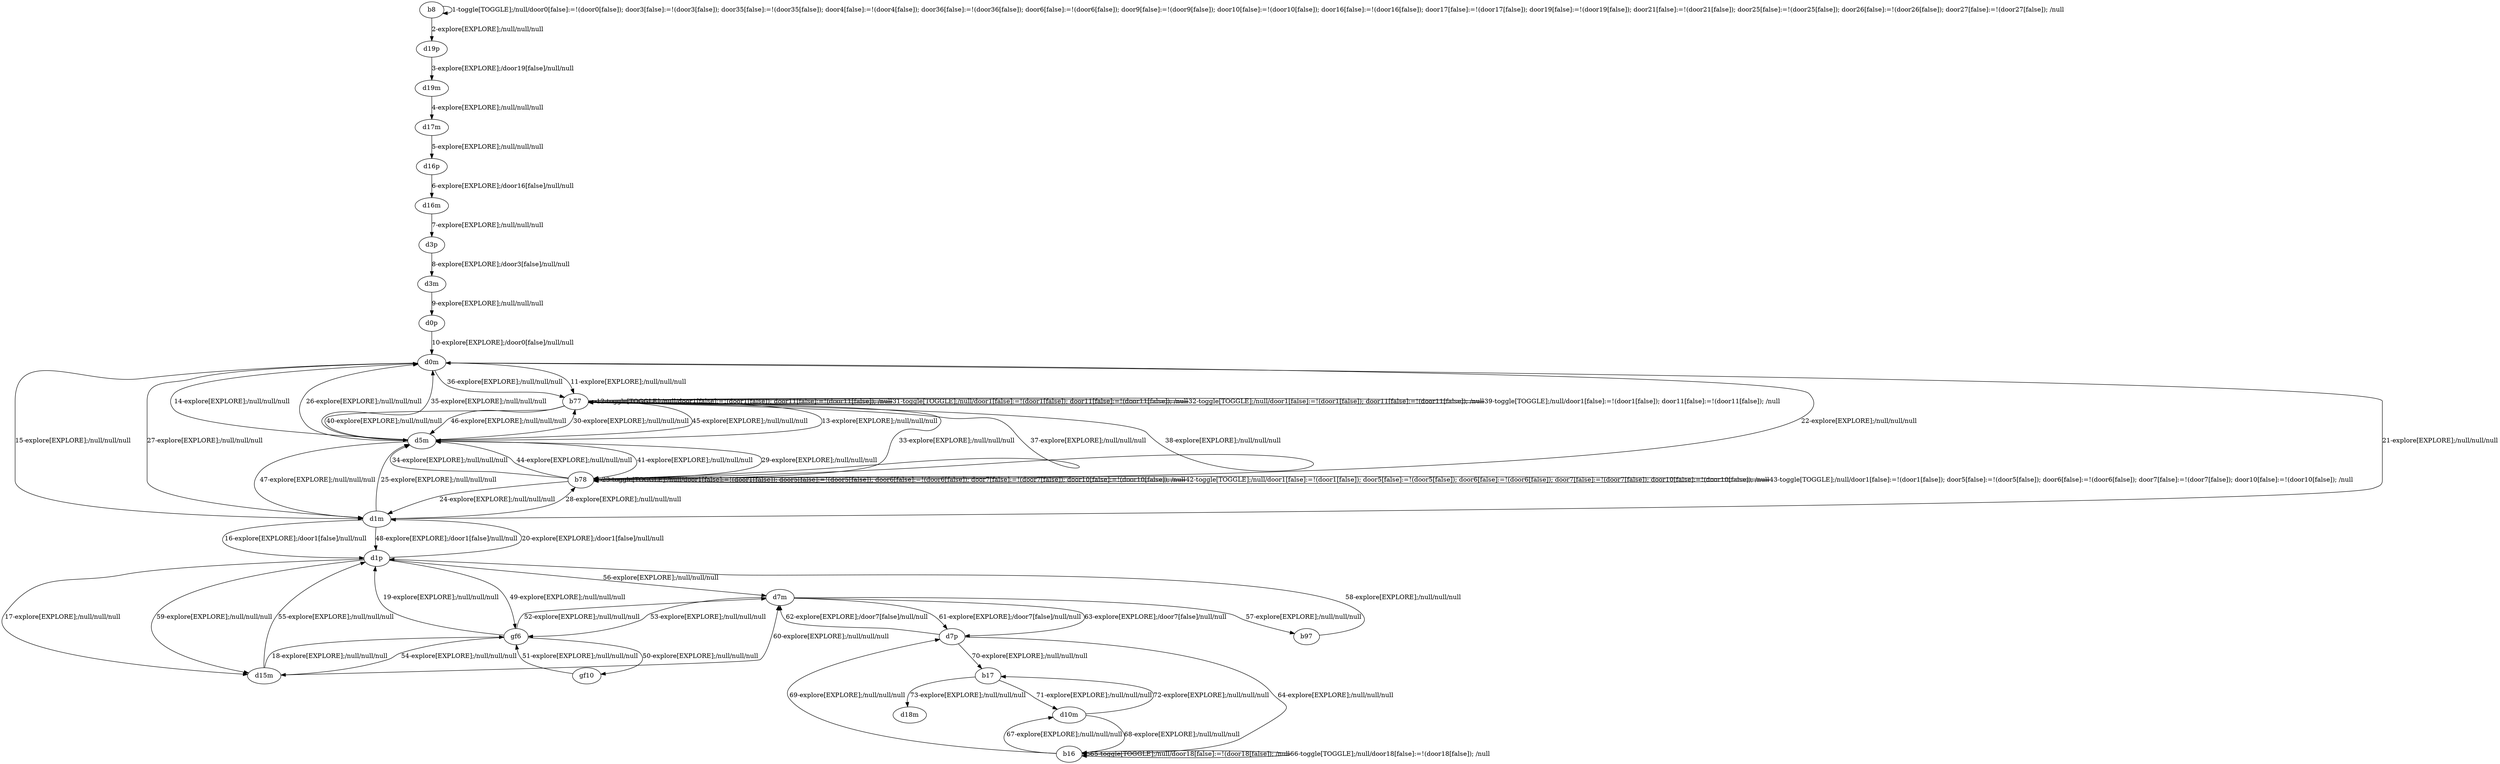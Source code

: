 # Total number of goals covered by this test: 2
# b16 --> d10m
# d10m --> b16

digraph g {
"b8" -> "b8" [label = "1-toggle[TOGGLE];/null/door0[false]:=!(door0[false]); door3[false]:=!(door3[false]); door35[false]:=!(door35[false]); door4[false]:=!(door4[false]); door36[false]:=!(door36[false]); door6[false]:=!(door6[false]); door9[false]:=!(door9[false]); door10[false]:=!(door10[false]); door16[false]:=!(door16[false]); door17[false]:=!(door17[false]); door19[false]:=!(door19[false]); door21[false]:=!(door21[false]); door25[false]:=!(door25[false]); door26[false]:=!(door26[false]); door27[false]:=!(door27[false]); /null"];
"b8" -> "d19p" [label = "2-explore[EXPLORE];/null/null/null"];
"d19p" -> "d19m" [label = "3-explore[EXPLORE];/door19[false]/null/null"];
"d19m" -> "d17m" [label = "4-explore[EXPLORE];/null/null/null"];
"d17m" -> "d16p" [label = "5-explore[EXPLORE];/null/null/null"];
"d16p" -> "d16m" [label = "6-explore[EXPLORE];/door16[false]/null/null"];
"d16m" -> "d3p" [label = "7-explore[EXPLORE];/null/null/null"];
"d3p" -> "d3m" [label = "8-explore[EXPLORE];/door3[false]/null/null"];
"d3m" -> "d0p" [label = "9-explore[EXPLORE];/null/null/null"];
"d0p" -> "d0m" [label = "10-explore[EXPLORE];/door0[false]/null/null"];
"d0m" -> "b77" [label = "11-explore[EXPLORE];/null/null/null"];
"b77" -> "b77" [label = "12-toggle[TOGGLE];/null/door1[false]:=!(door1[false]); door11[false]:=!(door11[false]); /null"];
"b77" -> "d5m" [label = "13-explore[EXPLORE];/null/null/null"];
"d5m" -> "d0m" [label = "14-explore[EXPLORE];/null/null/null"];
"d0m" -> "d1m" [label = "15-explore[EXPLORE];/null/null/null"];
"d1m" -> "d1p" [label = "16-explore[EXPLORE];/door1[false]/null/null"];
"d1p" -> "d15m" [label = "17-explore[EXPLORE];/null/null/null"];
"d15m" -> "gf6" [label = "18-explore[EXPLORE];/null/null/null"];
"gf6" -> "d1p" [label = "19-explore[EXPLORE];/null/null/null"];
"d1p" -> "d1m" [label = "20-explore[EXPLORE];/door1[false]/null/null"];
"d1m" -> "d0m" [label = "21-explore[EXPLORE];/null/null/null"];
"d0m" -> "b78" [label = "22-explore[EXPLORE];/null/null/null"];
"b78" -> "b78" [label = "23-toggle[TOGGLE];/null/door1[false]:=!(door1[false]); door5[false]:=!(door5[false]); door6[false]:=!(door6[false]); door7[false]:=!(door7[false]); door10[false]:=!(door10[false]); /null"];
"b78" -> "d1m" [label = "24-explore[EXPLORE];/null/null/null"];
"d1m" -> "d5m" [label = "25-explore[EXPLORE];/null/null/null"];
"d5m" -> "d0m" [label = "26-explore[EXPLORE];/null/null/null"];
"d0m" -> "d1m" [label = "27-explore[EXPLORE];/null/null/null"];
"d1m" -> "b78" [label = "28-explore[EXPLORE];/null/null/null"];
"b78" -> "d5m" [label = "29-explore[EXPLORE];/null/null/null"];
"d5m" -> "b77" [label = "30-explore[EXPLORE];/null/null/null"];
"b77" -> "b77" [label = "31-toggle[TOGGLE];/null/door1[false]:=!(door1[false]); door11[false]:=!(door11[false]); /null"];
"b77" -> "b77" [label = "32-toggle[TOGGLE];/null/door1[false]:=!(door1[false]); door11[false]:=!(door11[false]); /null"];
"b77" -> "b78" [label = "33-explore[EXPLORE];/null/null/null"];
"b78" -> "d5m" [label = "34-explore[EXPLORE];/null/null/null"];
"d5m" -> "d0m" [label = "35-explore[EXPLORE];/null/null/null"];
"d0m" -> "b77" [label = "36-explore[EXPLORE];/null/null/null"];
"b77" -> "b78" [label = "37-explore[EXPLORE];/null/null/null"];
"b78" -> "b77" [label = "38-explore[EXPLORE];/null/null/null"];
"b77" -> "b77" [label = "39-toggle[TOGGLE];/null/door1[false]:=!(door1[false]); door11[false]:=!(door11[false]); /null"];
"b77" -> "d5m" [label = "40-explore[EXPLORE];/null/null/null"];
"d5m" -> "b78" [label = "41-explore[EXPLORE];/null/null/null"];
"b78" -> "b78" [label = "42-toggle[TOGGLE];/null/door1[false]:=!(door1[false]); door5[false]:=!(door5[false]); door6[false]:=!(door6[false]); door7[false]:=!(door7[false]); door10[false]:=!(door10[false]); /null"];
"b78" -> "b78" [label = "43-toggle[TOGGLE];/null/door1[false]:=!(door1[false]); door5[false]:=!(door5[false]); door6[false]:=!(door6[false]); door7[false]:=!(door7[false]); door10[false]:=!(door10[false]); /null"];
"b78" -> "d5m" [label = "44-explore[EXPLORE];/null/null/null"];
"d5m" -> "b77" [label = "45-explore[EXPLORE];/null/null/null"];
"b77" -> "d5m" [label = "46-explore[EXPLORE];/null/null/null"];
"d5m" -> "d1m" [label = "47-explore[EXPLORE];/null/null/null"];
"d1m" -> "d1p" [label = "48-explore[EXPLORE];/door1[false]/null/null"];
"d1p" -> "gf6" [label = "49-explore[EXPLORE];/null/null/null"];
"gf6" -> "gf10" [label = "50-explore[EXPLORE];/null/null/null"];
"gf10" -> "gf6" [label = "51-explore[EXPLORE];/null/null/null"];
"gf6" -> "d7m" [label = "52-explore[EXPLORE];/null/null/null"];
"d7m" -> "gf6" [label = "53-explore[EXPLORE];/null/null/null"];
"gf6" -> "d15m" [label = "54-explore[EXPLORE];/null/null/null"];
"d15m" -> "d1p" [label = "55-explore[EXPLORE];/null/null/null"];
"d1p" -> "d7m" [label = "56-explore[EXPLORE];/null/null/null"];
"d7m" -> "b97" [label = "57-explore[EXPLORE];/null/null/null"];
"b97" -> "d1p" [label = "58-explore[EXPLORE];/null/null/null"];
"d1p" -> "d15m" [label = "59-explore[EXPLORE];/null/null/null"];
"d15m" -> "d7m" [label = "60-explore[EXPLORE];/null/null/null"];
"d7m" -> "d7p" [label = "61-explore[EXPLORE];/door7[false]/null/null"];
"d7p" -> "d7m" [label = "62-explore[EXPLORE];/door7[false]/null/null"];
"d7m" -> "d7p" [label = "63-explore[EXPLORE];/door7[false]/null/null"];
"d7p" -> "b16" [label = "64-explore[EXPLORE];/null/null/null"];
"b16" -> "b16" [label = "65-toggle[TOGGLE];/null/door18[false]:=!(door18[false]); /null"];
"b16" -> "b16" [label = "66-toggle[TOGGLE];/null/door18[false]:=!(door18[false]); /null"];
"b16" -> "d10m" [label = "67-explore[EXPLORE];/null/null/null"];
"d10m" -> "b16" [label = "68-explore[EXPLORE];/null/null/null"];
"b16" -> "d7p" [label = "69-explore[EXPLORE];/null/null/null"];
"d7p" -> "b17" [label = "70-explore[EXPLORE];/null/null/null"];
"b17" -> "d10m" [label = "71-explore[EXPLORE];/null/null/null"];
"d10m" -> "b17" [label = "72-explore[EXPLORE];/null/null/null"];
"b17" -> "d18m" [label = "73-explore[EXPLORE];/null/null/null"];
}